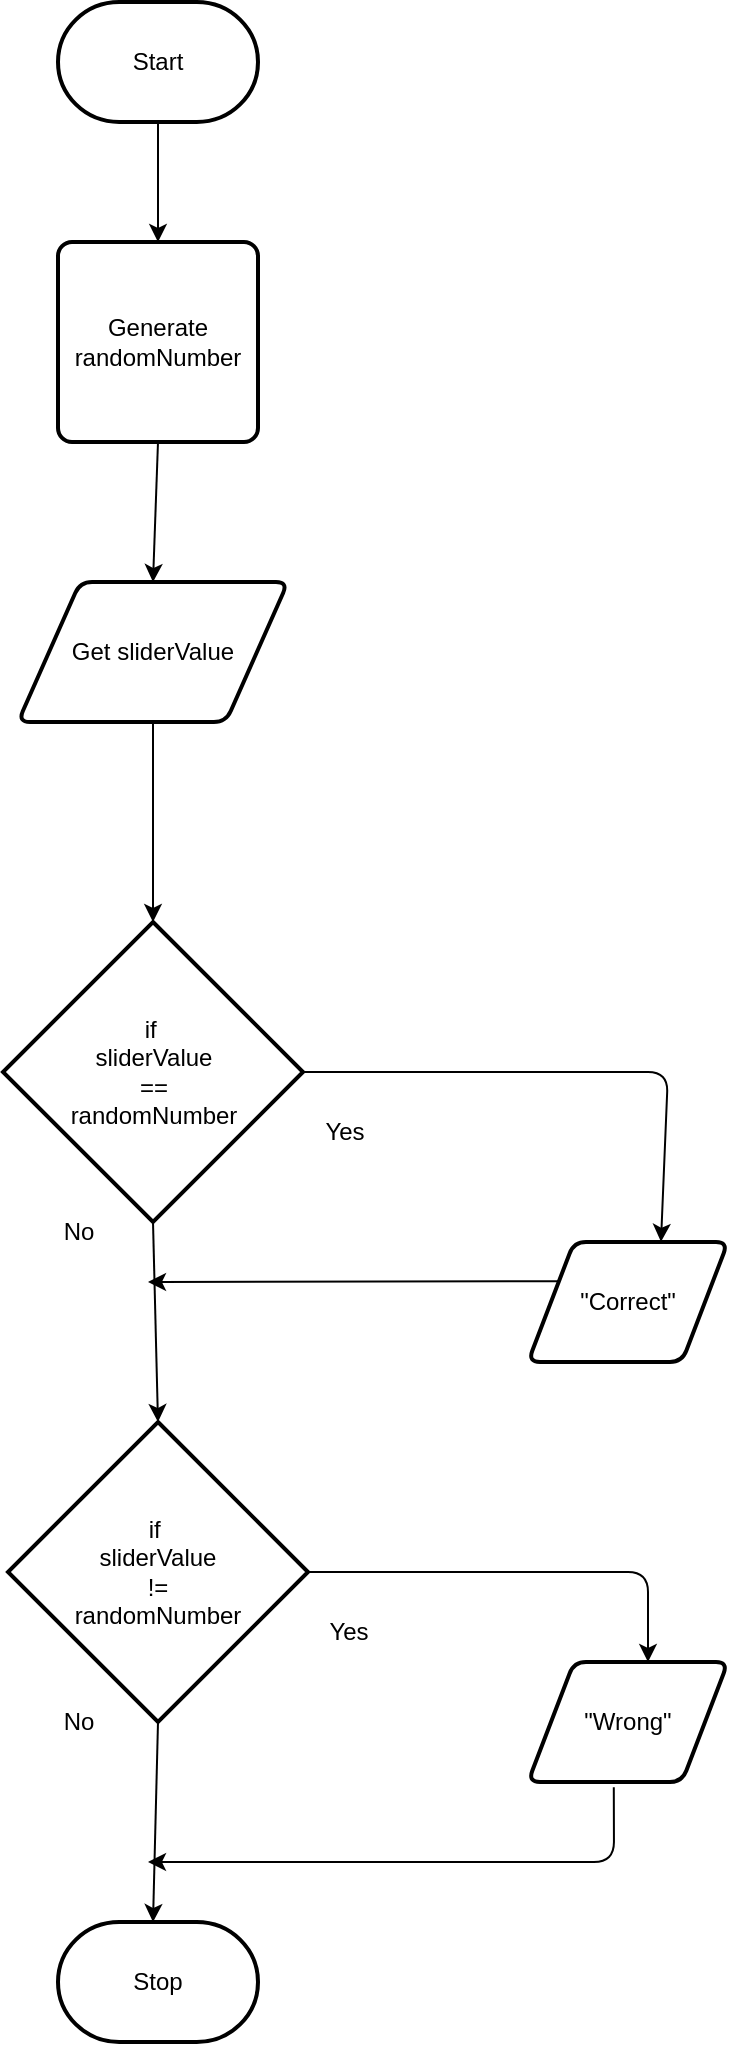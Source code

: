 <mxfile>
    <diagram id="HIP3nbAZw_EuaXWnEj3U" name="Page-1">
        <mxGraphModel dx="669" dy="454" grid="1" gridSize="10" guides="1" tooltips="1" connect="1" arrows="1" fold="1" page="1" pageScale="1" pageWidth="850" pageHeight="1100" math="0" shadow="0">
            <root>
                <mxCell id="0"/>
                <mxCell id="1" parent="0"/>
                <mxCell id="5" value="" style="edgeStyle=none;html=1;entryX=0.5;entryY=0;entryDx=0;entryDy=0;" parent="1" source="2" target="36" edge="1">
                    <mxGeometry relative="1" as="geometry">
                        <mxPoint x="270" y="180" as="targetPoint"/>
                    </mxGeometry>
                </mxCell>
                <mxCell id="2" value="Start" style="strokeWidth=2;html=1;shape=mxgraph.flowchart.terminator;whiteSpace=wrap;" parent="1" vertex="1">
                    <mxGeometry x="215" y="40" width="100" height="60" as="geometry"/>
                </mxCell>
                <mxCell id="3" value="Stop" style="strokeWidth=2;html=1;shape=mxgraph.flowchart.terminator;whiteSpace=wrap;" parent="1" vertex="1">
                    <mxGeometry x="215" y="1000" width="100" height="60" as="geometry"/>
                </mxCell>
                <mxCell id="7" style="edgeStyle=none;html=1;exitX=0.5;exitY=1;exitDx=0;exitDy=0;entryX=0.5;entryY=0;entryDx=0;entryDy=0;" parent="1" source="36" target="35" edge="1">
                    <mxGeometry relative="1" as="geometry">
                        <mxPoint x="265" y="260" as="sourcePoint"/>
                        <mxPoint x="263.182" y="340" as="targetPoint"/>
                    </mxGeometry>
                </mxCell>
                <mxCell id="13" style="edgeStyle=none;html=1;entryX=0.665;entryY=-0.002;entryDx=0;entryDy=0;exitX=1;exitY=0.5;exitDx=0;exitDy=0;exitPerimeter=0;entryPerimeter=0;" parent="1" source="40" target="42" edge="1">
                    <mxGeometry relative="1" as="geometry">
                        <mxPoint x="520" y="650" as="targetPoint"/>
                        <Array as="points">
                            <mxPoint x="520" y="575"/>
                        </Array>
                        <mxPoint x="350" y="580" as="sourcePoint"/>
                    </mxGeometry>
                </mxCell>
                <mxCell id="14" style="edgeStyle=none;html=1;exitX=0.5;exitY=1;exitDx=0;exitDy=0;exitPerimeter=0;entryX=0.5;entryY=0;entryDx=0;entryDy=0;entryPerimeter=0;" parent="1" source="40" target="41" edge="1">
                    <mxGeometry relative="1" as="geometry">
                        <mxPoint x="265" y="760" as="targetPoint"/>
                        <mxPoint x="270" y="630" as="sourcePoint"/>
                    </mxGeometry>
                </mxCell>
                <mxCell id="16" style="edgeStyle=none;html=1;exitX=0;exitY=0.25;exitDx=0;exitDy=0;" parent="1" source="42" edge="1">
                    <mxGeometry relative="1" as="geometry">
                        <mxPoint x="260" y="680" as="targetPoint"/>
                        <mxPoint x="440" y="680" as="sourcePoint"/>
                    </mxGeometry>
                </mxCell>
                <mxCell id="17" value="Yes" style="text;html=1;align=center;verticalAlign=middle;resizable=0;points=[];autosize=1;strokeColor=none;fillColor=none;" parent="1" vertex="1">
                    <mxGeometry x="337.5" y="590" width="40" height="30" as="geometry"/>
                </mxCell>
                <mxCell id="18" value="No" style="text;html=1;align=center;verticalAlign=middle;resizable=0;points=[];autosize=1;strokeColor=none;fillColor=none;" parent="1" vertex="1">
                    <mxGeometry x="205" y="640" width="40" height="30" as="geometry"/>
                </mxCell>
                <mxCell id="23" style="edgeStyle=none;html=1;entryX=0.6;entryY=0;entryDx=0;entryDy=0;exitX=1;exitY=0.5;exitDx=0;exitDy=0;exitPerimeter=0;entryPerimeter=0;" parent="1" source="41" target="43" edge="1">
                    <mxGeometry relative="1" as="geometry">
                        <Array as="points">
                            <mxPoint x="510" y="825"/>
                        </Array>
                        <mxPoint x="345" y="825" as="sourcePoint"/>
                        <mxPoint x="510" y="870" as="targetPoint"/>
                    </mxGeometry>
                </mxCell>
                <mxCell id="29" style="edgeStyle=none;rounded=1;hachureGap=4;html=1;fontFamily=Architects Daughter;fontSource=https%3A%2F%2Ffonts.googleapis.com%2Fcss%3Ffamily%3DArchitects%2BDaughter;fontSize=16;exitX=0.5;exitY=1;exitDx=0;exitDy=0;exitPerimeter=0;" parent="1" source="41" edge="1">
                    <mxGeometry relative="1" as="geometry">
                        <mxPoint x="262.5" y="1000" as="targetPoint"/>
                        <mxPoint x="262.5" y="890" as="sourcePoint"/>
                    </mxGeometry>
                </mxCell>
                <mxCell id="30" style="edgeStyle=none;rounded=1;hachureGap=4;html=1;fontFamily=Architects Daughter;fontSource=https%3A%2F%2Ffonts.googleapis.com%2Fcss%3Ffamily%3DArchitects%2BDaughter;fontSize=16;exitX=0.429;exitY=1.043;exitDx=0;exitDy=0;exitPerimeter=0;" parent="1" source="43" edge="1">
                    <mxGeometry relative="1" as="geometry">
                        <mxPoint x="260" y="970" as="targetPoint"/>
                        <Array as="points">
                            <mxPoint x="493" y="970"/>
                        </Array>
                        <mxPoint x="480" y="930" as="sourcePoint"/>
                    </mxGeometry>
                </mxCell>
                <mxCell id="33" value="Yes&lt;br&gt;" style="text;html=1;align=center;verticalAlign=middle;resizable=0;points=[];autosize=1;strokeColor=none;fillColor=none;" parent="1" vertex="1">
                    <mxGeometry x="340" y="840" width="40" height="30" as="geometry"/>
                </mxCell>
                <mxCell id="34" value="No&lt;br&gt;" style="text;html=1;align=center;verticalAlign=middle;resizable=0;points=[];autosize=1;strokeColor=none;fillColor=none;" parent="1" vertex="1">
                    <mxGeometry x="205" y="885" width="40" height="30" as="geometry"/>
                </mxCell>
                <mxCell id="39" style="edgeStyle=none;html=1;entryX=0.5;entryY=0;entryDx=0;entryDy=0;entryPerimeter=0;" parent="1" source="35" target="40" edge="1">
                    <mxGeometry relative="1" as="geometry">
                        <mxPoint x="262.5" y="520" as="targetPoint"/>
                    </mxGeometry>
                </mxCell>
                <mxCell id="35" value="Get sliderValue" style="shape=parallelogram;html=1;strokeWidth=2;perimeter=parallelogramPerimeter;whiteSpace=wrap;rounded=1;arcSize=12;size=0.23;" parent="1" vertex="1">
                    <mxGeometry x="195" y="330" width="135" height="70" as="geometry"/>
                </mxCell>
                <mxCell id="36" value="Generate randomNumber" style="rounded=1;whiteSpace=wrap;html=1;absoluteArcSize=1;arcSize=14;strokeWidth=2;" parent="1" vertex="1">
                    <mxGeometry x="215" y="160" width="100" height="100" as="geometry"/>
                </mxCell>
                <mxCell id="40" value="if&amp;nbsp;&lt;br&gt;sliderValue&lt;br&gt;==&lt;br&gt;randomNumber" style="strokeWidth=2;html=1;shape=mxgraph.flowchart.decision;whiteSpace=wrap;rotation=0;" parent="1" vertex="1">
                    <mxGeometry x="187.5" y="500" width="150" height="150" as="geometry"/>
                </mxCell>
                <mxCell id="41" value="if&amp;nbsp;&lt;br&gt;sliderValue&lt;br&gt;!=&lt;br&gt;randomNumber" style="strokeWidth=2;html=1;shape=mxgraph.flowchart.decision;whiteSpace=wrap;rotation=0;" parent="1" vertex="1">
                    <mxGeometry x="190" y="750" width="150" height="150" as="geometry"/>
                </mxCell>
                <mxCell id="42" value="&quot;Correct&quot;" style="shape=parallelogram;html=1;strokeWidth=2;perimeter=parallelogramPerimeter;whiteSpace=wrap;rounded=1;arcSize=12;size=0.23;" vertex="1" parent="1">
                    <mxGeometry x="450" y="660" width="100" height="60" as="geometry"/>
                </mxCell>
                <mxCell id="43" value="&quot;Wrong&quot;" style="shape=parallelogram;html=1;strokeWidth=2;perimeter=parallelogramPerimeter;whiteSpace=wrap;rounded=1;arcSize=12;size=0.23;" vertex="1" parent="1">
                    <mxGeometry x="450" y="870" width="100" height="60" as="geometry"/>
                </mxCell>
            </root>
        </mxGraphModel>
    </diagram>
</mxfile>